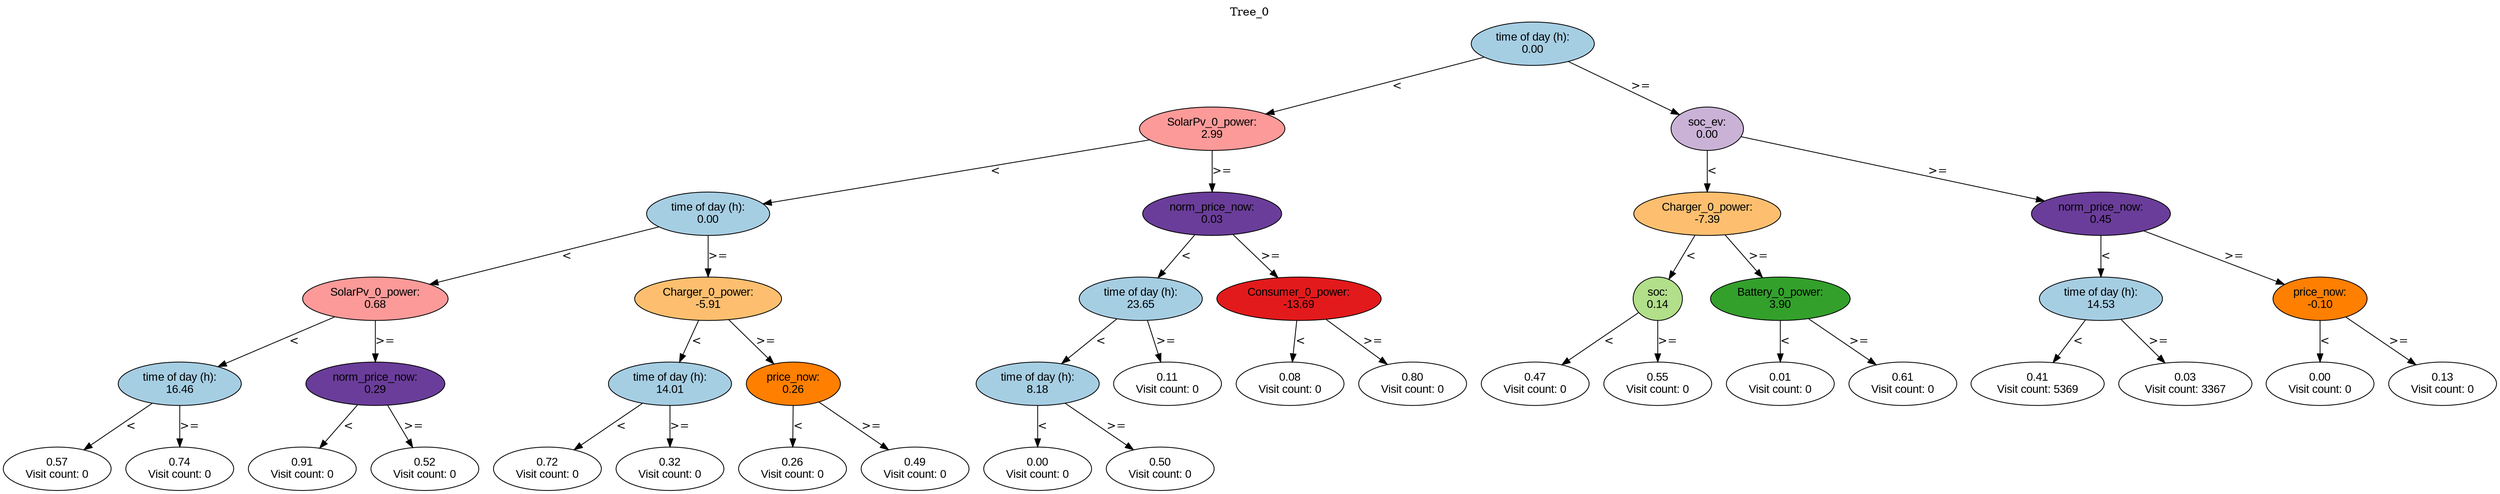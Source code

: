 digraph BST {
    node [fontname="Arial" style=filled colorscheme=paired12];
    0 [ label = "time of day (h):
0.00" fillcolor=1];
    1 [ label = "SolarPv_0_power:
2.99" fillcolor=5];
    2 [ label = "time of day (h):
0.00" fillcolor=1];
    3 [ label = "SolarPv_0_power:
0.68" fillcolor=5];
    4 [ label = "time of day (h):
16.46" fillcolor=1];
    5 [ label = "0.57
Visit count: 0" fillcolor=white];
    6 [ label = "0.74
Visit count: 0" fillcolor=white];
    7 [ label = "norm_price_now:
0.29" fillcolor=10];
    8 [ label = "0.91
Visit count: 0" fillcolor=white];
    9 [ label = "0.52
Visit count: 0" fillcolor=white];
    10 [ label = "Charger_0_power:
-5.91" fillcolor=7];
    11 [ label = "time of day (h):
14.01" fillcolor=1];
    12 [ label = "0.72
Visit count: 0" fillcolor=white];
    13 [ label = "0.32
Visit count: 0" fillcolor=white];
    14 [ label = "price_now:
0.26" fillcolor=8];
    15 [ label = "0.26
Visit count: 0" fillcolor=white];
    16 [ label = "0.49
Visit count: 0" fillcolor=white];
    17 [ label = "norm_price_now:
0.03" fillcolor=10];
    18 [ label = "time of day (h):
23.65" fillcolor=1];
    19 [ label = "time of day (h):
8.18" fillcolor=1];
    20 [ label = "0.00
Visit count: 0" fillcolor=white];
    21 [ label = "0.50
Visit count: 0" fillcolor=white];
    22 [ label = "0.11
Visit count: 0" fillcolor=white];
    23 [ label = "Consumer_0_power:
-13.69" fillcolor=6];
    24 [ label = "0.08
Visit count: 0" fillcolor=white];
    25 [ label = "0.80
Visit count: 0" fillcolor=white];
    26 [ label = "soc_ev:
0.00" fillcolor=9];
    27 [ label = "Charger_0_power:
-7.39" fillcolor=7];
    28 [ label = "soc:
0.14" fillcolor=3];
    29 [ label = "0.47
Visit count: 0" fillcolor=white];
    30 [ label = "0.55
Visit count: 0" fillcolor=white];
    31 [ label = "Battery_0_power:
3.90" fillcolor=4];
    32 [ label = "0.01
Visit count: 0" fillcolor=white];
    33 [ label = "0.61
Visit count: 0" fillcolor=white];
    34 [ label = "norm_price_now:
0.45" fillcolor=10];
    35 [ label = "time of day (h):
14.53" fillcolor=1];
    36 [ label = "0.41
Visit count: 5369" fillcolor=white];
    37 [ label = "0.03
Visit count: 3367" fillcolor=white];
    38 [ label = "price_now:
-0.10" fillcolor=8];
    39 [ label = "0.00
Visit count: 0" fillcolor=white];
    40 [ label = "0.13
Visit count: 0" fillcolor=white];

    0  -> 1[ label = "<"];
    0  -> 26[ label = ">="];
    1  -> 2[ label = "<"];
    1  -> 17[ label = ">="];
    2  -> 3[ label = "<"];
    2  -> 10[ label = ">="];
    3  -> 4[ label = "<"];
    3  -> 7[ label = ">="];
    4  -> 5[ label = "<"];
    4  -> 6[ label = ">="];
    7  -> 8[ label = "<"];
    7  -> 9[ label = ">="];
    10  -> 11[ label = "<"];
    10  -> 14[ label = ">="];
    11  -> 12[ label = "<"];
    11  -> 13[ label = ">="];
    14  -> 15[ label = "<"];
    14  -> 16[ label = ">="];
    17  -> 18[ label = "<"];
    17  -> 23[ label = ">="];
    18  -> 19[ label = "<"];
    18  -> 22[ label = ">="];
    19  -> 20[ label = "<"];
    19  -> 21[ label = ">="];
    23  -> 24[ label = "<"];
    23  -> 25[ label = ">="];
    26  -> 27[ label = "<"];
    26  -> 34[ label = ">="];
    27  -> 28[ label = "<"];
    27  -> 31[ label = ">="];
    28  -> 29[ label = "<"];
    28  -> 30[ label = ">="];
    31  -> 32[ label = "<"];
    31  -> 33[ label = ">="];
    34  -> 35[ label = "<"];
    34  -> 38[ label = ">="];
    35  -> 36[ label = "<"];
    35  -> 37[ label = ">="];
    38  -> 39[ label = "<"];
    38  -> 40[ label = ">="];

    labelloc="t";
    label="Tree_0";
}
